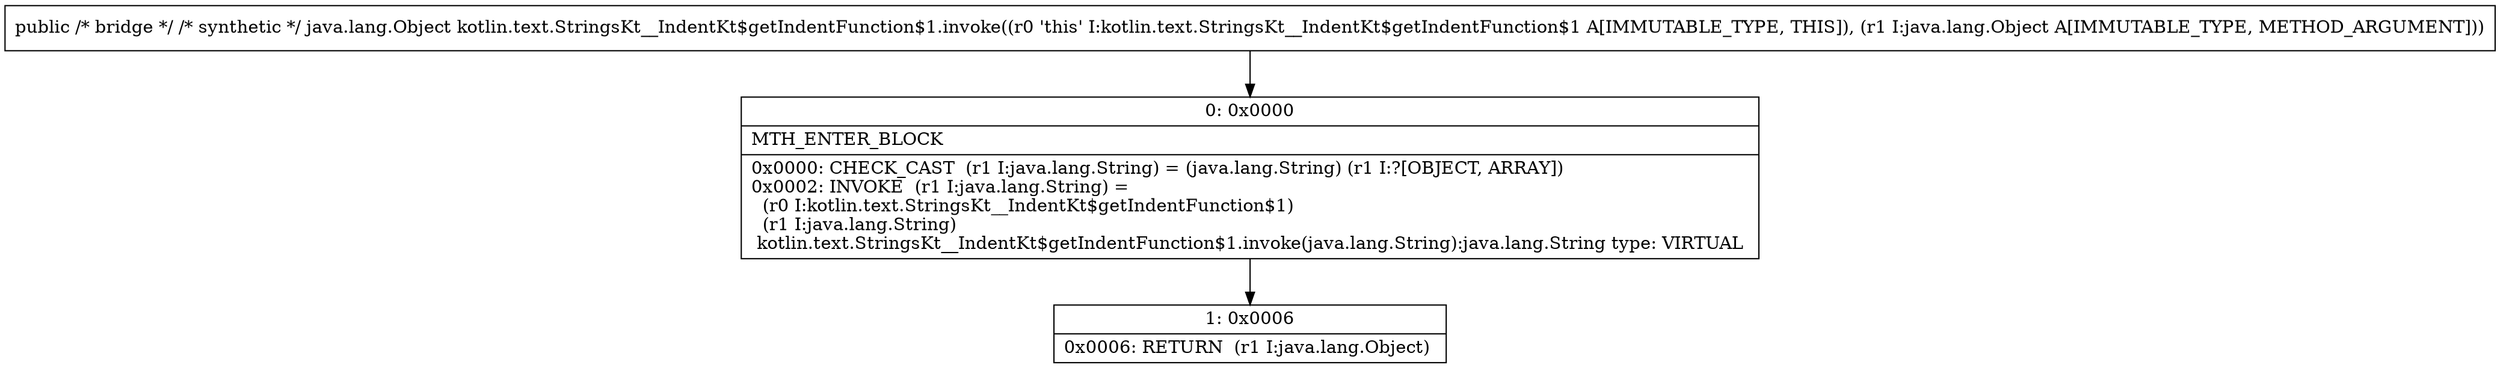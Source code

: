 digraph "CFG forkotlin.text.StringsKt__IndentKt$getIndentFunction$1.invoke(Ljava\/lang\/Object;)Ljava\/lang\/Object;" {
Node_0 [shape=record,label="{0\:\ 0x0000|MTH_ENTER_BLOCK\l|0x0000: CHECK_CAST  (r1 I:java.lang.String) = (java.lang.String) (r1 I:?[OBJECT, ARRAY]) \l0x0002: INVOKE  (r1 I:java.lang.String) = \l  (r0 I:kotlin.text.StringsKt__IndentKt$getIndentFunction$1)\l  (r1 I:java.lang.String)\l kotlin.text.StringsKt__IndentKt$getIndentFunction$1.invoke(java.lang.String):java.lang.String type: VIRTUAL \l}"];
Node_1 [shape=record,label="{1\:\ 0x0006|0x0006: RETURN  (r1 I:java.lang.Object) \l}"];
MethodNode[shape=record,label="{public \/* bridge *\/ \/* synthetic *\/ java.lang.Object kotlin.text.StringsKt__IndentKt$getIndentFunction$1.invoke((r0 'this' I:kotlin.text.StringsKt__IndentKt$getIndentFunction$1 A[IMMUTABLE_TYPE, THIS]), (r1 I:java.lang.Object A[IMMUTABLE_TYPE, METHOD_ARGUMENT])) }"];
MethodNode -> Node_0;
Node_0 -> Node_1;
}

